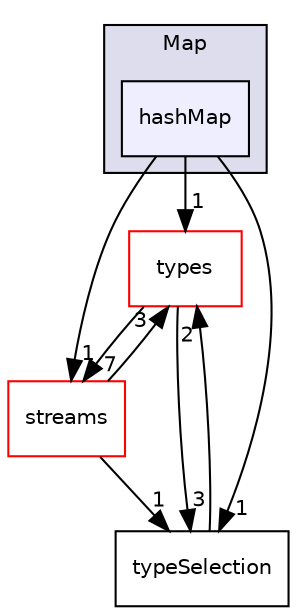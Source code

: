 digraph "src/phasicFlow/containers/Map/hashMap" {
  compound=true
  node [ fontsize="10", fontname="Helvetica"];
  edge [ labelfontsize="10", labelfontname="Helvetica"];
  subgraph clusterdir_d599344b708ddccc0ade592fdb50618a {
    graph [ bgcolor="#ddddee", pencolor="black", label="Map" fontname="Helvetica", fontsize="10", URL="dir_d599344b708ddccc0ade592fdb50618a.html"]
  dir_9f8b50e6d9903705cf4c92f860cb8e50 [shape=box, label="hashMap", style="filled", fillcolor="#eeeeff", pencolor="black", URL="dir_9f8b50e6d9903705cf4c92f860cb8e50.html"];
  }
  dir_e8baec020e471dff3bc06b812491e6c5 [shape=box label="types" fillcolor="white" style="filled" color="red" URL="dir_e8baec020e471dff3bc06b812491e6c5.html"];
  dir_b13948a90891cb8a59f39ab8c50a8102 [shape=box label="streams" fillcolor="white" style="filled" color="red" URL="dir_b13948a90891cb8a59f39ab8c50a8102.html"];
  dir_4419dd78bee2bde1362d842a02bd0463 [shape=box label="typeSelection" URL="dir_4419dd78bee2bde1362d842a02bd0463.html"];
  dir_e8baec020e471dff3bc06b812491e6c5->dir_b13948a90891cb8a59f39ab8c50a8102 [headlabel="7", labeldistance=1.5 headhref="dir_000175_000131.html"];
  dir_e8baec020e471dff3bc06b812491e6c5->dir_4419dd78bee2bde1362d842a02bd0463 [headlabel="3", labeldistance=1.5 headhref="dir_000175_000179.html"];
  dir_b13948a90891cb8a59f39ab8c50a8102->dir_e8baec020e471dff3bc06b812491e6c5 [headlabel="3", labeldistance=1.5 headhref="dir_000131_000175.html"];
  dir_b13948a90891cb8a59f39ab8c50a8102->dir_4419dd78bee2bde1362d842a02bd0463 [headlabel="1", labeldistance=1.5 headhref="dir_000131_000179.html"];
  dir_4419dd78bee2bde1362d842a02bd0463->dir_e8baec020e471dff3bc06b812491e6c5 [headlabel="2", labeldistance=1.5 headhref="dir_000179_000175.html"];
  dir_9f8b50e6d9903705cf4c92f860cb8e50->dir_e8baec020e471dff3bc06b812491e6c5 [headlabel="1", labeldistance=1.5 headhref="dir_000093_000175.html"];
  dir_9f8b50e6d9903705cf4c92f860cb8e50->dir_b13948a90891cb8a59f39ab8c50a8102 [headlabel="1", labeldistance=1.5 headhref="dir_000093_000131.html"];
  dir_9f8b50e6d9903705cf4c92f860cb8e50->dir_4419dd78bee2bde1362d842a02bd0463 [headlabel="1", labeldistance=1.5 headhref="dir_000093_000179.html"];
}
